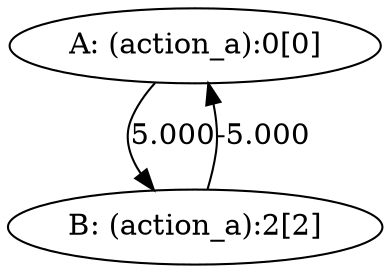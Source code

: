 digraph plan {
A [label="A: (action_a):0[0]"];
B [label="B: (action_a):2[2]"];
	A -> B [ label="5.000" ];
	B -> A [ label="-5.000" ];
}

